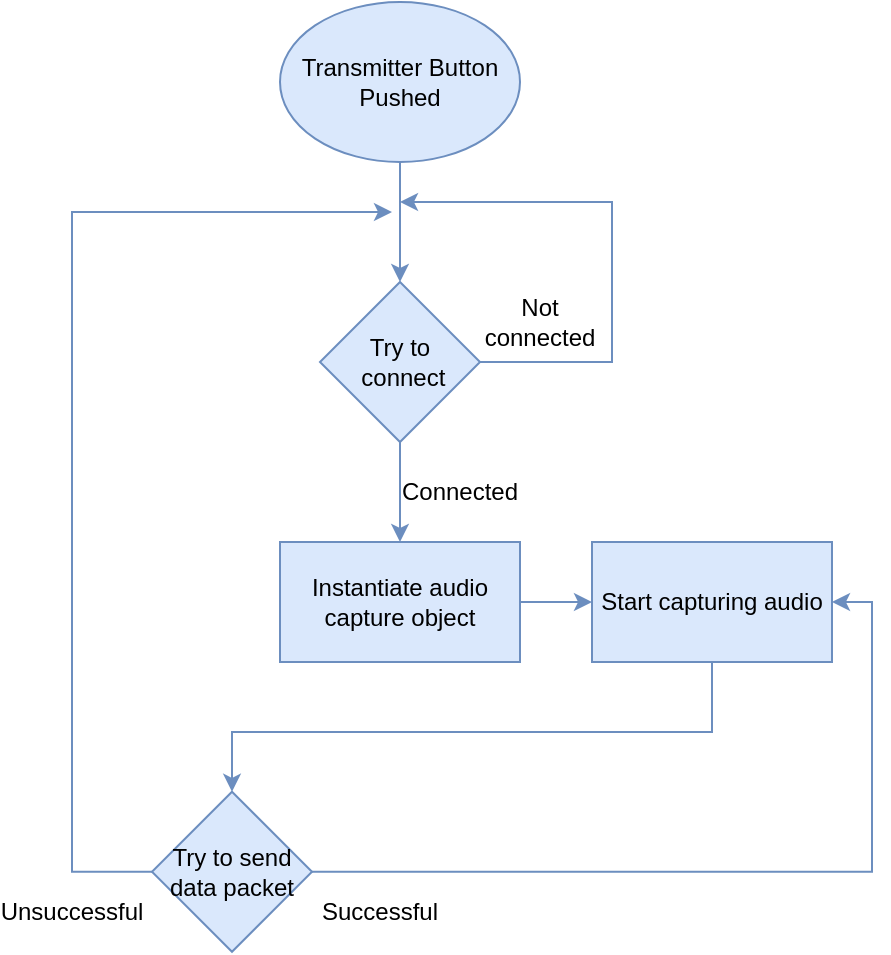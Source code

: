<mxfile version="11.1.4" type="device"><diagram id="7Cx6x3ovCNR_vkywXCuk" name="Page-1"><mxGraphModel dx="868" dy="403" grid="1" gridSize="10" guides="1" tooltips="1" connect="1" arrows="1" fold="1" page="1" pageScale="1" pageWidth="850" pageHeight="1100" math="0" shadow="0"><root><mxCell id="0"/><mxCell id="1" parent="0"/><mxCell id="F9eglZtdpQOVd8KHSVkd-3" value="" style="edgeStyle=orthogonalEdgeStyle;rounded=0;orthogonalLoop=1;jettySize=auto;html=1;fillColor=#dae8fc;strokeColor=#6c8ebf;" edge="1" parent="1" source="F9eglZtdpQOVd8KHSVkd-4" target="F9eglZtdpQOVd8KHSVkd-7"><mxGeometry relative="1" as="geometry"/></mxCell><mxCell id="F9eglZtdpQOVd8KHSVkd-4" value="Transmitter Button Pushed" style="ellipse;whiteSpace=wrap;html=1;fillColor=#dae8fc;strokeColor=#6c8ebf;" vertex="1" parent="1"><mxGeometry x="294" y="200" width="120" height="80" as="geometry"/></mxCell><mxCell id="F9eglZtdpQOVd8KHSVkd-6" value="" style="edgeStyle=orthogonalEdgeStyle;rounded=0;orthogonalLoop=1;jettySize=auto;html=1;fillColor=#dae8fc;strokeColor=#6c8ebf;" edge="1" parent="1" source="F9eglZtdpQOVd8KHSVkd-7" target="F9eglZtdpQOVd8KHSVkd-13"><mxGeometry relative="1" as="geometry"/></mxCell><mxCell id="F9eglZtdpQOVd8KHSVkd-22" value="" style="edgeStyle=orthogonalEdgeStyle;rounded=0;orthogonalLoop=1;jettySize=auto;html=1;fillColor=#dae8fc;strokeColor=#6c8ebf;" edge="1" parent="1" source="F9eglZtdpQOVd8KHSVkd-7"><mxGeometry relative="1" as="geometry"><mxPoint x="354" y="300" as="targetPoint"/><Array as="points"><mxPoint x="460" y="380"/><mxPoint x="460" y="300"/></Array></mxGeometry></mxCell><mxCell id="F9eglZtdpQOVd8KHSVkd-7" value="Try to&lt;br&gt;&amp;nbsp;connect" style="rhombus;whiteSpace=wrap;html=1;fillColor=#dae8fc;strokeColor=#6c8ebf;" vertex="1" parent="1"><mxGeometry x="314" y="340" width="80" height="80" as="geometry"/></mxCell><mxCell id="F9eglZtdpQOVd8KHSVkd-10" value="Not connected" style="text;html=1;strokeColor=none;fillColor=none;align=center;verticalAlign=middle;whiteSpace=wrap;rounded=0;" vertex="1" parent="1"><mxGeometry x="404" y="350" width="40" height="20" as="geometry"/></mxCell><mxCell id="F9eglZtdpQOVd8KHSVkd-11" value="" style="edgeStyle=orthogonalEdgeStyle;rounded=0;orthogonalLoop=1;jettySize=auto;html=1;exitX=0.5;exitY=1;exitDx=0;exitDy=0;entryX=0.5;entryY=0;entryDx=0;entryDy=0;fillColor=#dae8fc;strokeColor=#6c8ebf;" edge="1" parent="1" source="F9eglZtdpQOVd8KHSVkd-20" target="F9eglZtdpQOVd8KHSVkd-17"><mxGeometry relative="1" as="geometry"><mxPoint x="290" y="530" as="sourcePoint"/><Array as="points"><mxPoint x="510" y="565"/><mxPoint x="270" y="565"/></Array></mxGeometry></mxCell><mxCell id="F9eglZtdpQOVd8KHSVkd-12" value="" style="edgeStyle=orthogonalEdgeStyle;rounded=0;orthogonalLoop=1;jettySize=auto;html=1;fillColor=#dae8fc;strokeColor=#6c8ebf;" edge="1" parent="1" source="F9eglZtdpQOVd8KHSVkd-13" target="F9eglZtdpQOVd8KHSVkd-20"><mxGeometry relative="1" as="geometry"/></mxCell><mxCell id="F9eglZtdpQOVd8KHSVkd-13" value="Instantiate audio capture object" style="rounded=0;whiteSpace=wrap;html=1;fillColor=#dae8fc;strokeColor=#6c8ebf;" vertex="1" parent="1"><mxGeometry x="294" y="470" width="120" height="60" as="geometry"/></mxCell><mxCell id="F9eglZtdpQOVd8KHSVkd-14" value="Connected" style="text;html=1;strokeColor=none;fillColor=none;align=center;verticalAlign=middle;whiteSpace=wrap;rounded=0;" vertex="1" parent="1"><mxGeometry x="364" y="435" width="40" height="20" as="geometry"/></mxCell><mxCell id="F9eglZtdpQOVd8KHSVkd-15" value="" style="edgeStyle=orthogonalEdgeStyle;rounded=0;orthogonalLoop=1;jettySize=auto;html=1;fillColor=#dae8fc;strokeColor=#6c8ebf;" edge="1" parent="1" source="F9eglZtdpQOVd8KHSVkd-17"><mxGeometry relative="1" as="geometry"><mxPoint x="350" y="305" as="targetPoint"/><Array as="points"><mxPoint x="190" y="635"/><mxPoint x="190" y="305"/></Array></mxGeometry></mxCell><mxCell id="F9eglZtdpQOVd8KHSVkd-16" value="" style="edgeStyle=orthogonalEdgeStyle;rounded=0;orthogonalLoop=1;jettySize=auto;html=1;entryX=1;entryY=0.5;entryDx=0;entryDy=0;fillColor=#dae8fc;strokeColor=#6c8ebf;" edge="1" parent="1" source="F9eglZtdpQOVd8KHSVkd-17" target="F9eglZtdpQOVd8KHSVkd-20"><mxGeometry relative="1" as="geometry"/></mxCell><mxCell id="F9eglZtdpQOVd8KHSVkd-17" value="Try to send data packet" style="rhombus;whiteSpace=wrap;html=1;fillColor=#dae8fc;strokeColor=#6c8ebf;" vertex="1" parent="1"><mxGeometry x="230" y="594.879" width="80" height="80" as="geometry"/></mxCell><mxCell id="F9eglZtdpQOVd8KHSVkd-18" value="Unsuccessful" style="text;html=1;strokeColor=none;fillColor=none;align=center;verticalAlign=middle;whiteSpace=wrap;rounded=0;" vertex="1" parent="1"><mxGeometry x="170" y="645" width="40" height="20" as="geometry"/></mxCell><mxCell id="F9eglZtdpQOVd8KHSVkd-19" value="Successful" style="text;html=1;strokeColor=none;fillColor=none;align=center;verticalAlign=middle;whiteSpace=wrap;rounded=0;" vertex="1" parent="1"><mxGeometry x="324" y="645" width="40" height="20" as="geometry"/></mxCell><mxCell id="F9eglZtdpQOVd8KHSVkd-20" value="&lt;span style=&quot;white-space: normal&quot;&gt;Start capturing audio&lt;br&gt;&lt;/span&gt;" style="rounded=0;whiteSpace=wrap;html=1;fillColor=#dae8fc;strokeColor=#6c8ebf;" vertex="1" parent="1"><mxGeometry x="450" y="470" width="120" height="60" as="geometry"/></mxCell></root></mxGraphModel></diagram></mxfile>